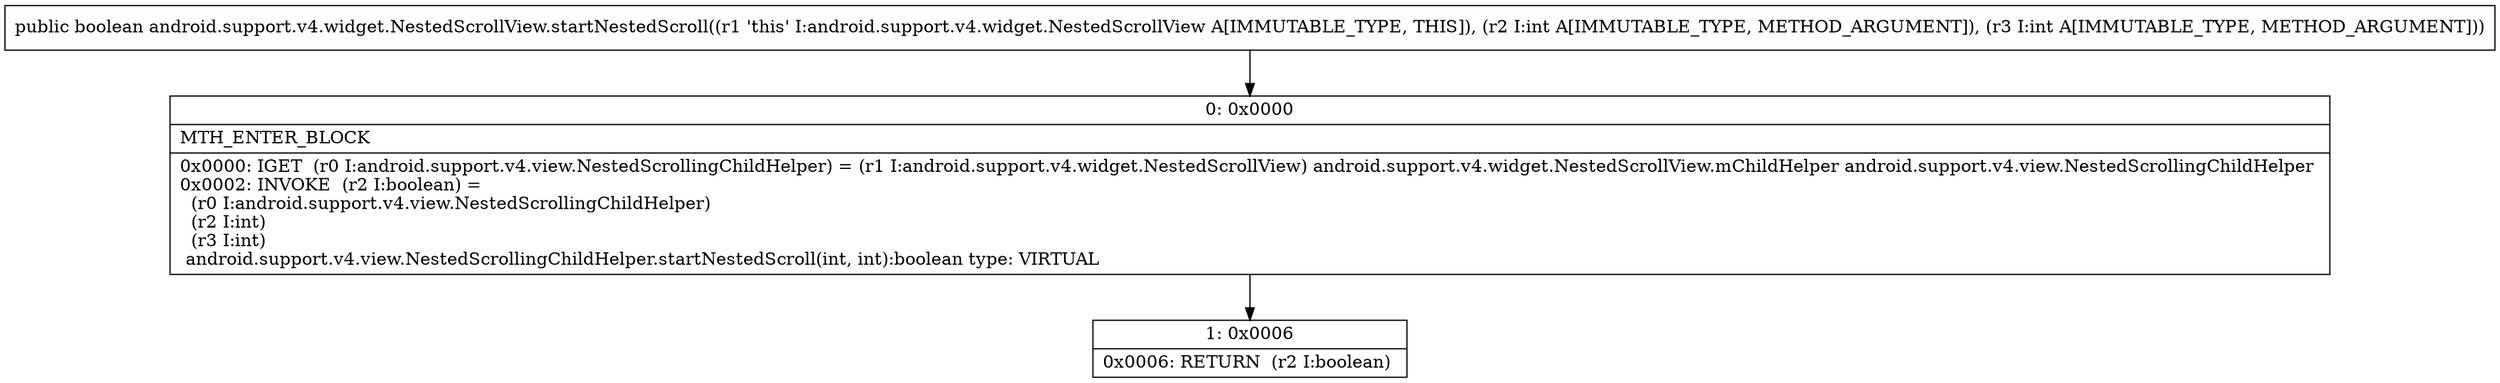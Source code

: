 digraph "CFG forandroid.support.v4.widget.NestedScrollView.startNestedScroll(II)Z" {
Node_0 [shape=record,label="{0\:\ 0x0000|MTH_ENTER_BLOCK\l|0x0000: IGET  (r0 I:android.support.v4.view.NestedScrollingChildHelper) = (r1 I:android.support.v4.widget.NestedScrollView) android.support.v4.widget.NestedScrollView.mChildHelper android.support.v4.view.NestedScrollingChildHelper \l0x0002: INVOKE  (r2 I:boolean) = \l  (r0 I:android.support.v4.view.NestedScrollingChildHelper)\l  (r2 I:int)\l  (r3 I:int)\l android.support.v4.view.NestedScrollingChildHelper.startNestedScroll(int, int):boolean type: VIRTUAL \l}"];
Node_1 [shape=record,label="{1\:\ 0x0006|0x0006: RETURN  (r2 I:boolean) \l}"];
MethodNode[shape=record,label="{public boolean android.support.v4.widget.NestedScrollView.startNestedScroll((r1 'this' I:android.support.v4.widget.NestedScrollView A[IMMUTABLE_TYPE, THIS]), (r2 I:int A[IMMUTABLE_TYPE, METHOD_ARGUMENT]), (r3 I:int A[IMMUTABLE_TYPE, METHOD_ARGUMENT])) }"];
MethodNode -> Node_0;
Node_0 -> Node_1;
}

